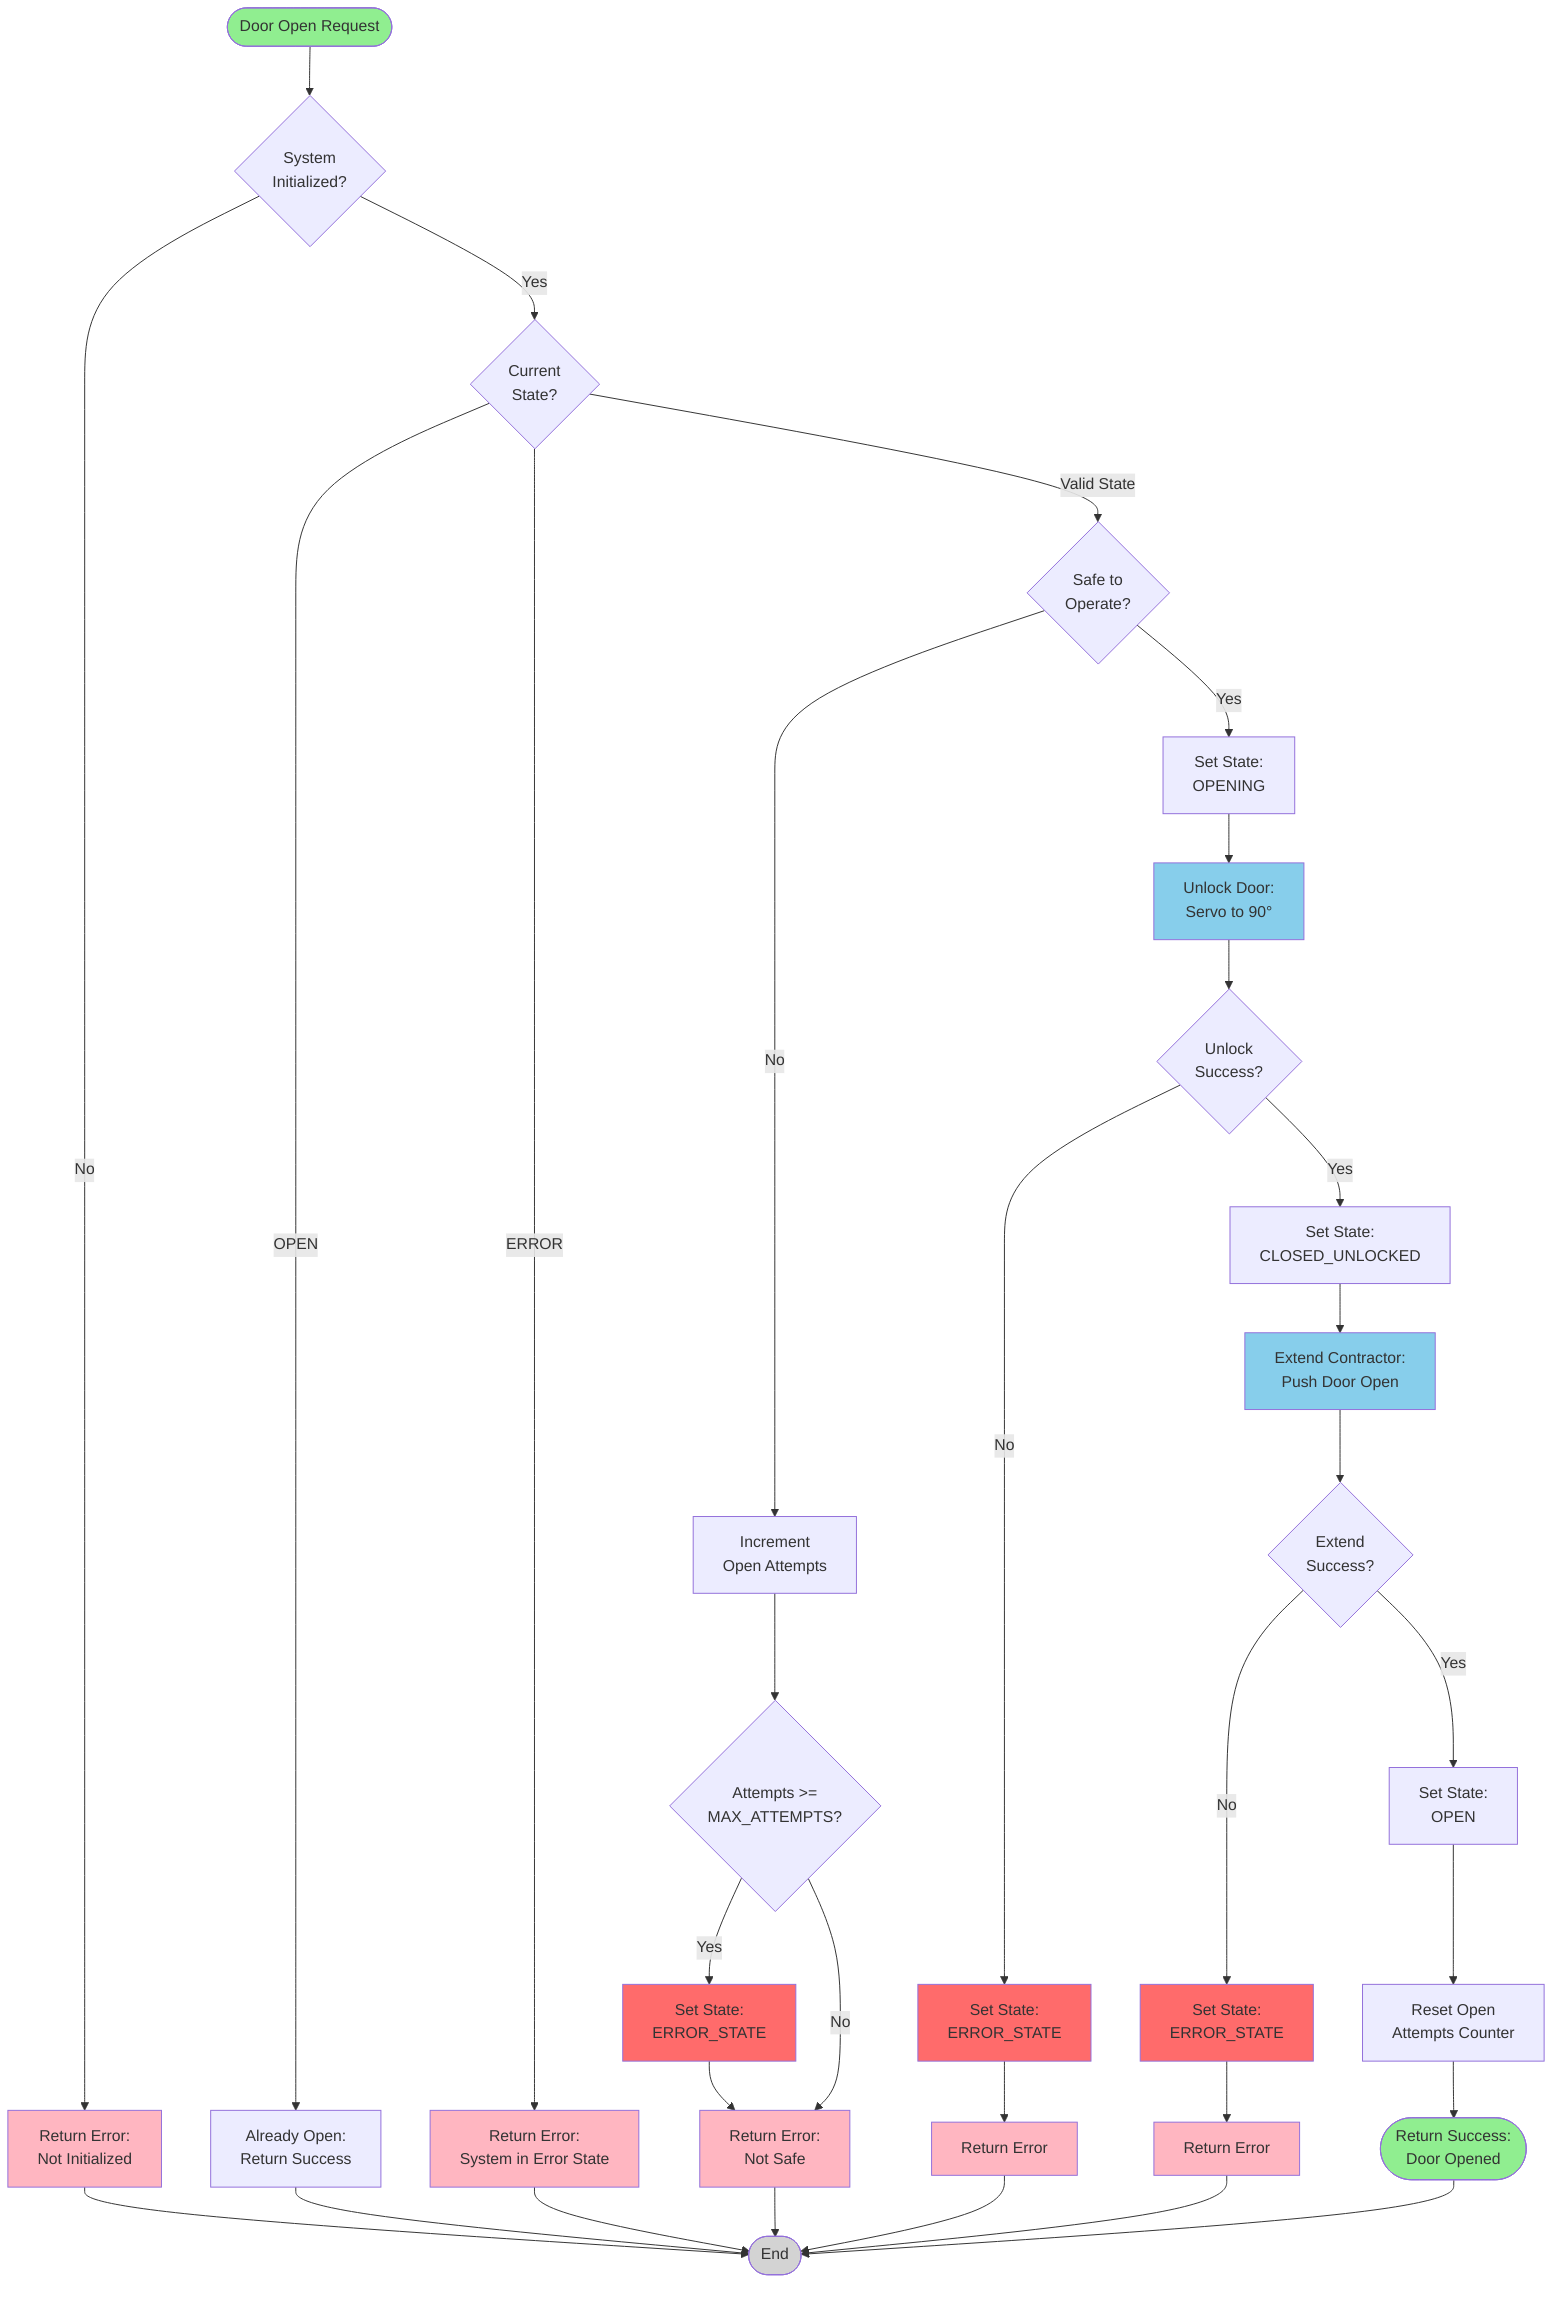 graph TD
    Start([Door Open Request]) --> CheckInit{System<br/>Initialized?}
    CheckInit -->|No| Error1[Return Error:<br/>Not Initialized]
    CheckInit -->|Yes| CheckState{Current<br/>State?}

    CheckState -->|OPEN| AlreadyOpen[Already Open:<br/>Return Success]
    CheckState -->|ERROR| Error2[Return Error:<br/>System in Error State]
    CheckState -->|Valid State| CheckSafe{Safe to<br/>Operate?}

    CheckSafe -->|No| IncAttempts[Increment<br/>Open Attempts]
    IncAttempts --> CheckMax{Attempts >=<br/>MAX_ATTEMPTS?}
    CheckMax -->|Yes| SetError[Set State:<br/>ERROR_STATE]
    CheckMax -->|No| Error3[Return Error:<br/>Not Safe]
    SetError --> Error3

    CheckSafe -->|Yes| SetOpening[Set State:<br/>OPENING]
    SetOpening --> Unlock[Unlock Door:<br/>Servo to 90°]

    Unlock --> UnlockOk{Unlock<br/>Success?}
    UnlockOk -->|No| ErrorUnlock[Set State:<br/>ERROR_STATE]
    ErrorUnlock --> Error4[Return Error]

    UnlockOk -->|Yes| SetUnlocked[Set State:<br/>CLOSED_UNLOCKED]
    SetUnlocked --> Extend[Extend Contractor:<br/>Push Door Open]

    Extend --> ExtendOk{Extend<br/>Success?}
    ExtendOk -->|No| ErrorExtend[Set State:<br/>ERROR_STATE]
    ErrorExtend --> Error5[Return Error]

    ExtendOk -->|Yes| SetOpen[Set State:<br/>OPEN]
    SetOpen --> ResetAttempts[Reset Open<br/>Attempts Counter]
    ResetAttempts --> Success([Return Success:<br/>Door Opened])

    Error1 --> End([End])
    Error2 --> End
    Error3 --> End
    Error4 --> End
    Error5 --> End
    AlreadyOpen --> End
    Success --> End

    style Start fill:#90EE90
    style Success fill:#90EE90
    style Error1 fill:#FFB6C1
    style Error2 fill:#FFB6C1
    style Error3 fill:#FFB6C1
    style Error4 fill:#FFB6C1
    style Error5 fill:#FFB6C1
    style SetError fill:#FF6B6B
    style ErrorUnlock fill:#FF6B6B
    style ErrorExtend fill:#FF6B6B
    style End fill:#D3D3D3
    style Unlock fill:#87CEEB
    style Extend fill:#87CEEB